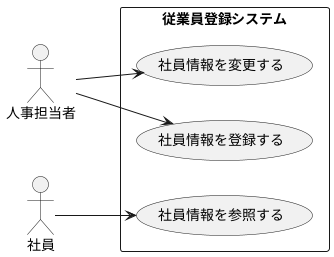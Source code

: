 @startuml ユースケース図
left to right direction
actor 人事担当者
actor 社員

rectangle 従業員登録システム {
    usecase 社員情報を変更する as 変更
    usecase 社員情報を登録する as 登録
    usecase 社員情報を参照する as 参照
}

人事担当者 --> 変更
人事担当者 --> 登録
社員 --> 参照
@enduml